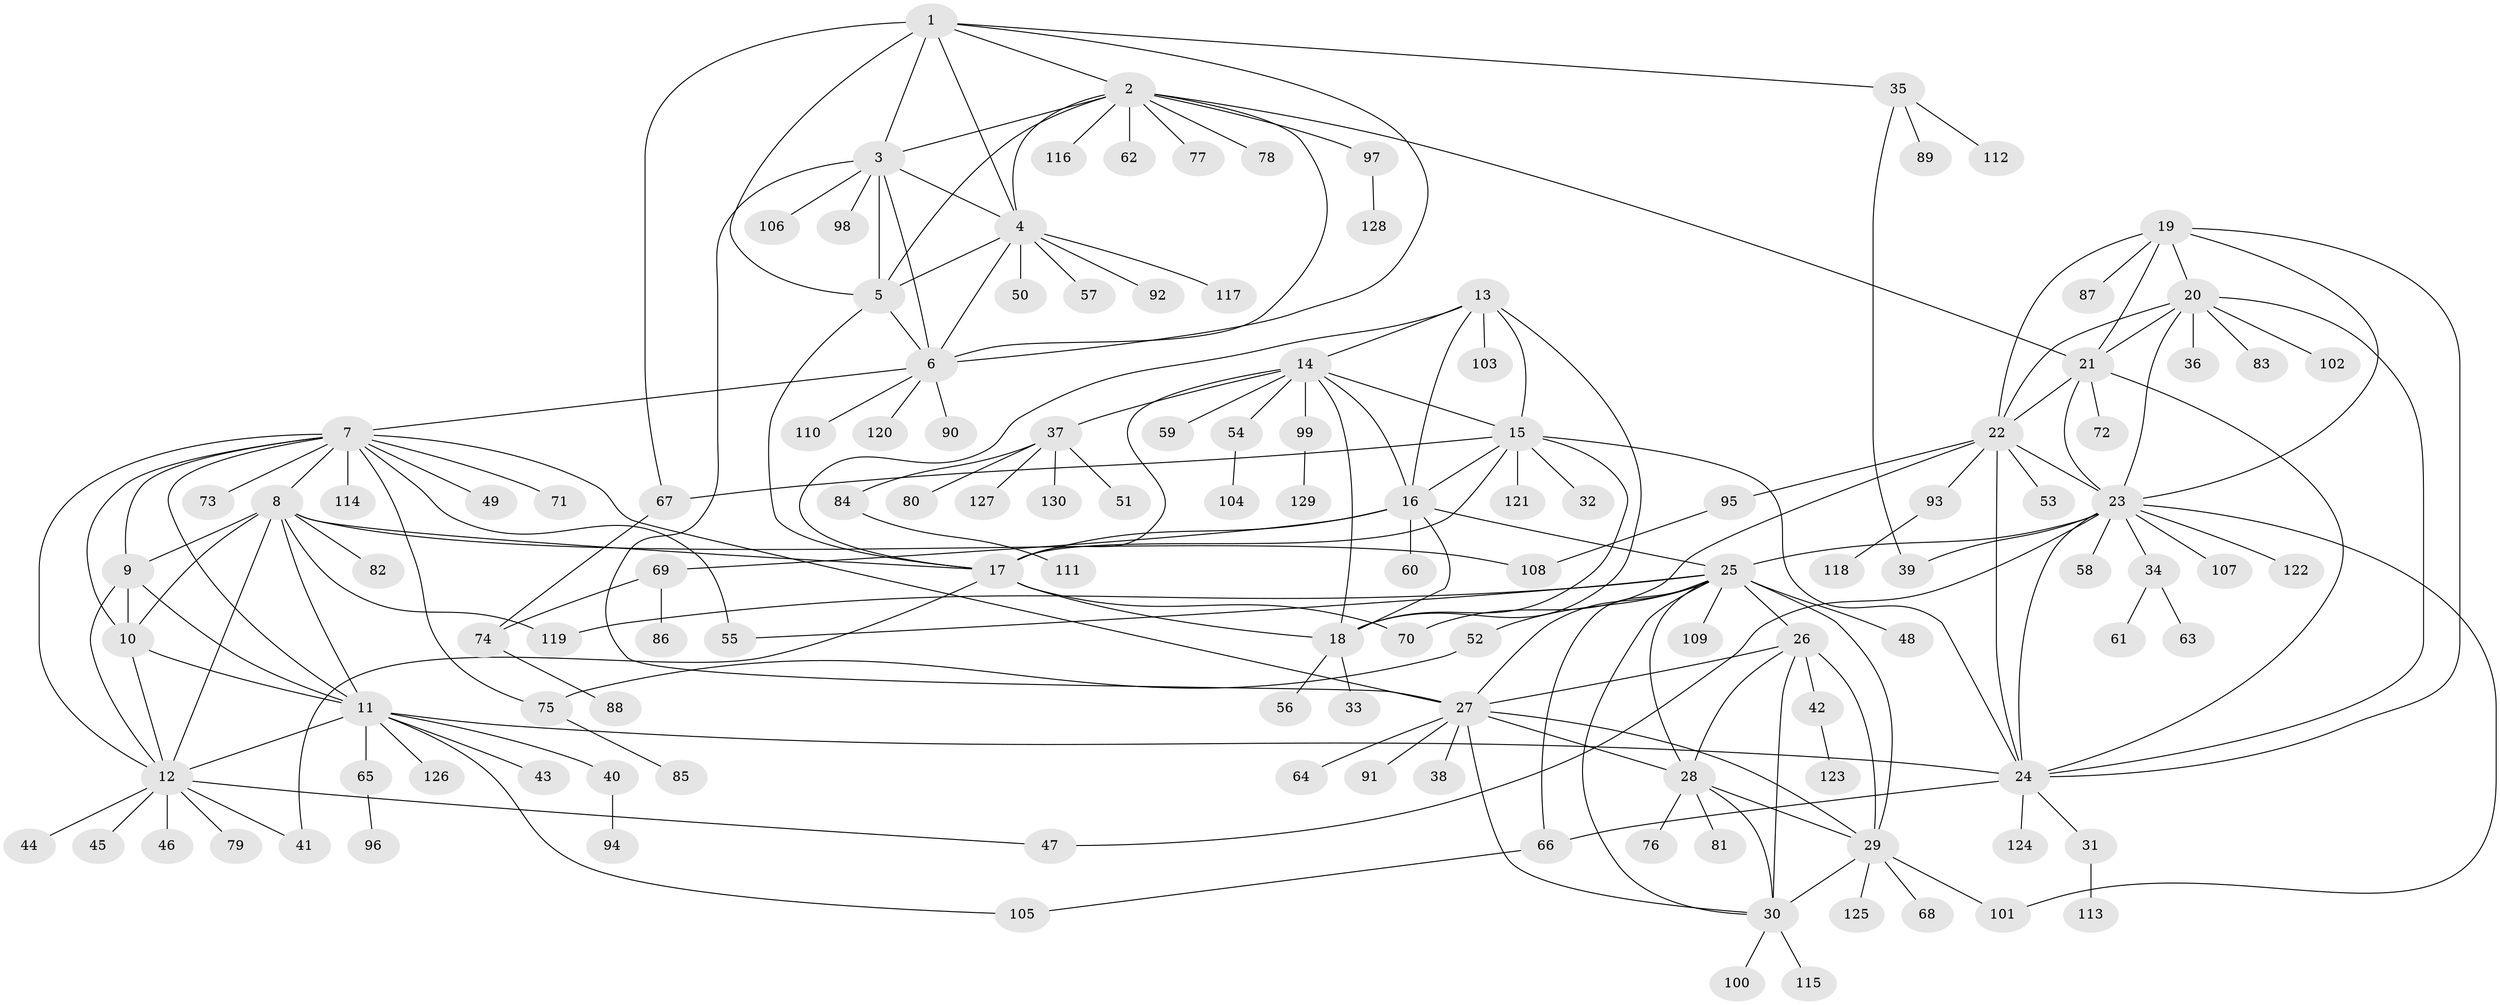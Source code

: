 // coarse degree distribution, {1: 0.5384615384615384, 5: 0.06153846153846154, 8: 0.07692307692307693, 10: 0.015384615384615385, 6: 0.07692307692307693, 7: 0.046153846153846156, 2: 0.1076923076923077, 3: 0.03076923076923077, 9: 0.03076923076923077, 4: 0.015384615384615385}
// Generated by graph-tools (version 1.1) at 2025/37/03/04/25 23:37:44]
// undirected, 130 vertices, 198 edges
graph export_dot {
  node [color=gray90,style=filled];
  1;
  2;
  3;
  4;
  5;
  6;
  7;
  8;
  9;
  10;
  11;
  12;
  13;
  14;
  15;
  16;
  17;
  18;
  19;
  20;
  21;
  22;
  23;
  24;
  25;
  26;
  27;
  28;
  29;
  30;
  31;
  32;
  33;
  34;
  35;
  36;
  37;
  38;
  39;
  40;
  41;
  42;
  43;
  44;
  45;
  46;
  47;
  48;
  49;
  50;
  51;
  52;
  53;
  54;
  55;
  56;
  57;
  58;
  59;
  60;
  61;
  62;
  63;
  64;
  65;
  66;
  67;
  68;
  69;
  70;
  71;
  72;
  73;
  74;
  75;
  76;
  77;
  78;
  79;
  80;
  81;
  82;
  83;
  84;
  85;
  86;
  87;
  88;
  89;
  90;
  91;
  92;
  93;
  94;
  95;
  96;
  97;
  98;
  99;
  100;
  101;
  102;
  103;
  104;
  105;
  106;
  107;
  108;
  109;
  110;
  111;
  112;
  113;
  114;
  115;
  116;
  117;
  118;
  119;
  120;
  121;
  122;
  123;
  124;
  125;
  126;
  127;
  128;
  129;
  130;
  1 -- 2;
  1 -- 3;
  1 -- 4;
  1 -- 5;
  1 -- 6;
  1 -- 35;
  1 -- 67;
  2 -- 3;
  2 -- 4;
  2 -- 5;
  2 -- 6;
  2 -- 21;
  2 -- 62;
  2 -- 77;
  2 -- 78;
  2 -- 97;
  2 -- 116;
  3 -- 4;
  3 -- 5;
  3 -- 6;
  3 -- 27;
  3 -- 98;
  3 -- 106;
  4 -- 5;
  4 -- 6;
  4 -- 50;
  4 -- 57;
  4 -- 92;
  4 -- 117;
  5 -- 6;
  5 -- 17;
  6 -- 7;
  6 -- 90;
  6 -- 110;
  6 -- 120;
  7 -- 8;
  7 -- 9;
  7 -- 10;
  7 -- 11;
  7 -- 12;
  7 -- 27;
  7 -- 49;
  7 -- 55;
  7 -- 71;
  7 -- 73;
  7 -- 75;
  7 -- 114;
  8 -- 9;
  8 -- 10;
  8 -- 11;
  8 -- 12;
  8 -- 17;
  8 -- 82;
  8 -- 108;
  8 -- 119;
  9 -- 10;
  9 -- 11;
  9 -- 12;
  10 -- 11;
  10 -- 12;
  11 -- 12;
  11 -- 24;
  11 -- 40;
  11 -- 43;
  11 -- 65;
  11 -- 105;
  11 -- 126;
  12 -- 41;
  12 -- 44;
  12 -- 45;
  12 -- 46;
  12 -- 47;
  12 -- 79;
  13 -- 14;
  13 -- 15;
  13 -- 16;
  13 -- 17;
  13 -- 18;
  13 -- 103;
  14 -- 15;
  14 -- 16;
  14 -- 17;
  14 -- 18;
  14 -- 37;
  14 -- 54;
  14 -- 59;
  14 -- 99;
  15 -- 16;
  15 -- 17;
  15 -- 18;
  15 -- 24;
  15 -- 32;
  15 -- 67;
  15 -- 121;
  16 -- 17;
  16 -- 18;
  16 -- 25;
  16 -- 60;
  16 -- 69;
  17 -- 18;
  17 -- 41;
  17 -- 70;
  18 -- 33;
  18 -- 56;
  19 -- 20;
  19 -- 21;
  19 -- 22;
  19 -- 23;
  19 -- 24;
  19 -- 87;
  20 -- 21;
  20 -- 22;
  20 -- 23;
  20 -- 24;
  20 -- 36;
  20 -- 83;
  20 -- 102;
  21 -- 22;
  21 -- 23;
  21 -- 24;
  21 -- 72;
  22 -- 23;
  22 -- 24;
  22 -- 53;
  22 -- 70;
  22 -- 93;
  22 -- 95;
  23 -- 24;
  23 -- 25;
  23 -- 34;
  23 -- 39;
  23 -- 47;
  23 -- 58;
  23 -- 101;
  23 -- 107;
  23 -- 122;
  24 -- 31;
  24 -- 66;
  24 -- 124;
  25 -- 26;
  25 -- 27;
  25 -- 28;
  25 -- 29;
  25 -- 30;
  25 -- 48;
  25 -- 52;
  25 -- 55;
  25 -- 66;
  25 -- 109;
  25 -- 119;
  26 -- 27;
  26 -- 28;
  26 -- 29;
  26 -- 30;
  26 -- 42;
  27 -- 28;
  27 -- 29;
  27 -- 30;
  27 -- 38;
  27 -- 64;
  27 -- 91;
  28 -- 29;
  28 -- 30;
  28 -- 76;
  28 -- 81;
  29 -- 30;
  29 -- 68;
  29 -- 101;
  29 -- 125;
  30 -- 100;
  30 -- 115;
  31 -- 113;
  34 -- 61;
  34 -- 63;
  35 -- 39;
  35 -- 89;
  35 -- 112;
  37 -- 51;
  37 -- 80;
  37 -- 84;
  37 -- 127;
  37 -- 130;
  40 -- 94;
  42 -- 123;
  52 -- 75;
  54 -- 104;
  65 -- 96;
  66 -- 105;
  67 -- 74;
  69 -- 74;
  69 -- 86;
  74 -- 88;
  75 -- 85;
  84 -- 111;
  93 -- 118;
  95 -- 108;
  97 -- 128;
  99 -- 129;
}
